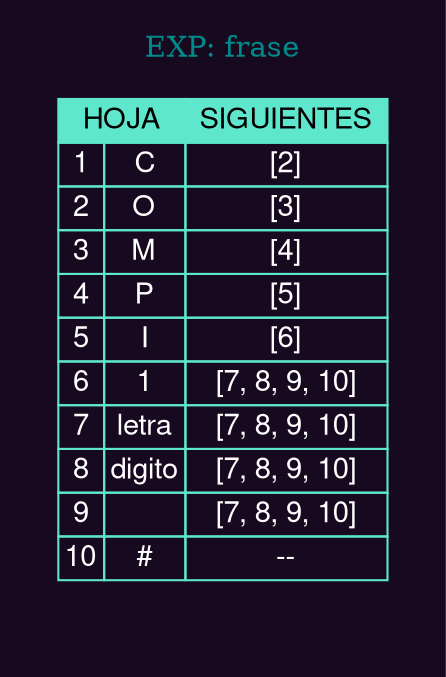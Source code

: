 digraph G {

    fontcolor="cyan4"
    bgcolor="#170920"
    node [fontname="Helvetica,Arial,sans-serif", shape=none, ordering="in"]
    label=" "

    subgraph cluster01{
        color="#170920"
        label="EXP: frase"
        n0 [label = <
                <table border="0" cellspacing="0" cellborder="1" color="#5ee7cd">
                    <tr><td  colspan="2" align="center" bgcolor="#5ee7cd"><font color="black"> HOJA </font></td>
                    <td  align="center" bgcolor="#5ee7cd"><font color="black"> SIGUIENTES </font></td></tr>
                    <tr><td><font color="white" align="center">1</font></td>
                    <td align="center"><font color="white">C</font></td>
                    <td ><font color="white" align="center">[2]</font></td></tr>
                    <tr><td><font color="white" align="center">2</font></td>
                    <td align="center"><font color="white">O</font></td>
                    <td ><font color="white" align="center">[3]</font></td></tr>
                    <tr><td><font color="white" align="center">3</font></td>
                    <td align="center"><font color="white">M</font></td>
                    <td ><font color="white" align="center">[4]</font></td></tr>
                    <tr><td><font color="white" align="center">4</font></td>
                    <td align="center"><font color="white">P</font></td>
                    <td ><font color="white" align="center">[5]</font></td></tr>
                    <tr><td><font color="white" align="center">5</font></td>
                    <td align="center"><font color="white">I</font></td>
                    <td ><font color="white" align="center">[6]</font></td></tr>
                    <tr><td><font color="white" align="center">6</font></td>
                    <td align="center"><font color="white">1</font></td>
                    <td ><font color="white" align="center">[7, 8, 9, 10]</font></td></tr>
                    <tr><td><font color="white" align="center">7</font></td>
                    <td align="center"><font color="white">letra</font></td>
                    <td ><font color="white" align="center">[7, 8, 9, 10]</font></td></tr>
                    <tr><td><font color="white" align="center">8</font></td>
                    <td align="center"><font color="white">digito</font></td>
                    <td ><font color="white" align="center">[7, 8, 9, 10]</font></td></tr>
                    <tr><td><font color="white" align="center">9</font></td>
                    <td align="center"><font color="white"> </font></td>
                    <td ><font color="white" align="center">[7, 8, 9, 10]</font></td></tr>
                    <tr><td><font color="white" align="center">10</font></td>
                    <td align="center"><font color="white">#</font></td>
                    <td ><font color="white" align="center">--</font></td></tr>
                </table>
        > ] ; 
    }
}
